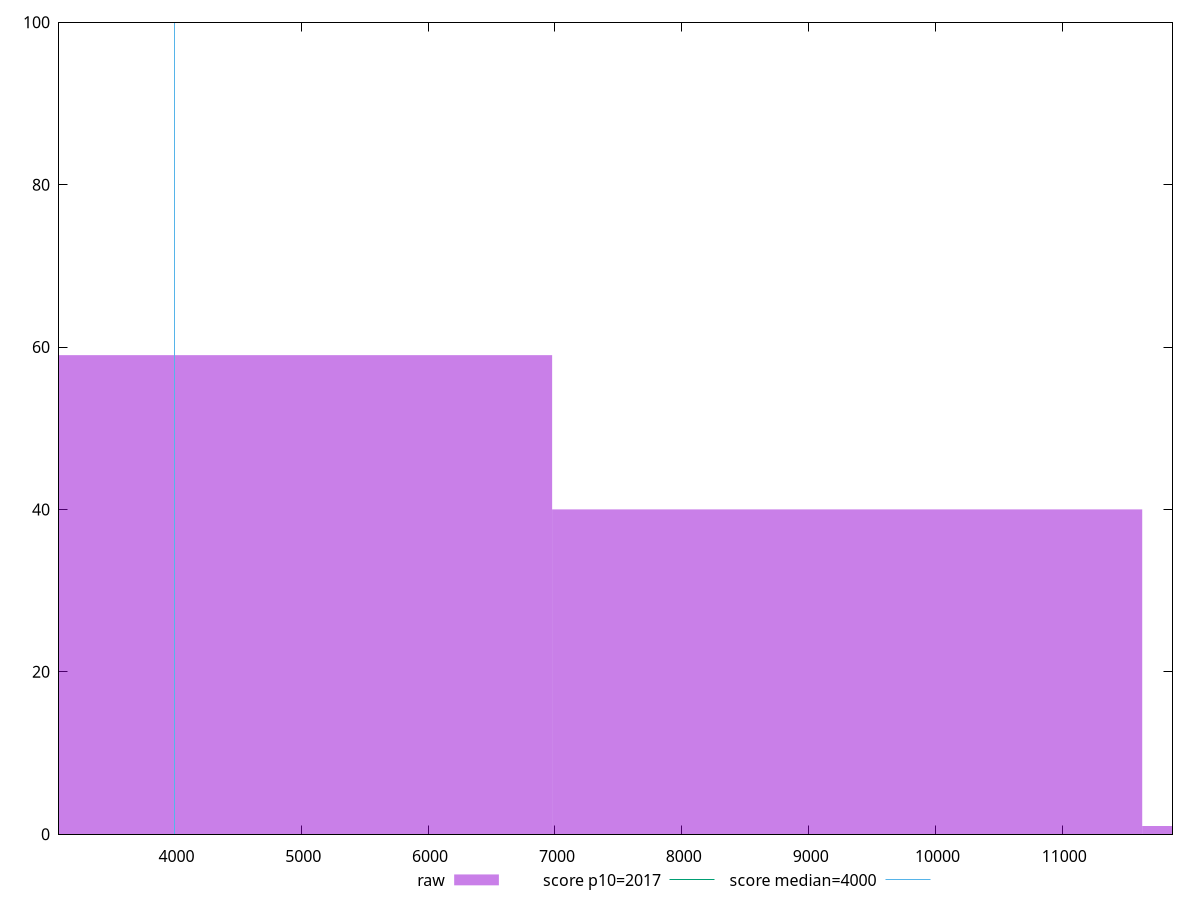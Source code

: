 reset

$raw <<EOF
9303.613254221707 40
4651.806627110854 59
13955.41988133256 1
EOF

set key outside below
set boxwidth 4651.806627110854
set xrange [3090.179999999997:11868.171999999995]
set yrange [0:100]
set trange [0:100]
set style fill transparent solid 0.5 noborder

set parametric
set terminal svg size 640, 490 enhanced background rgb 'white'
set output "report_00015_2021-02-09T16-11-33.973Z/mainthread-work-breakdown/samples/pages/raw/histogram.svg"

plot $raw title "raw" with boxes, \
     2017,t title "score p10=2017", \
     4000,t title "score median=4000"

reset
